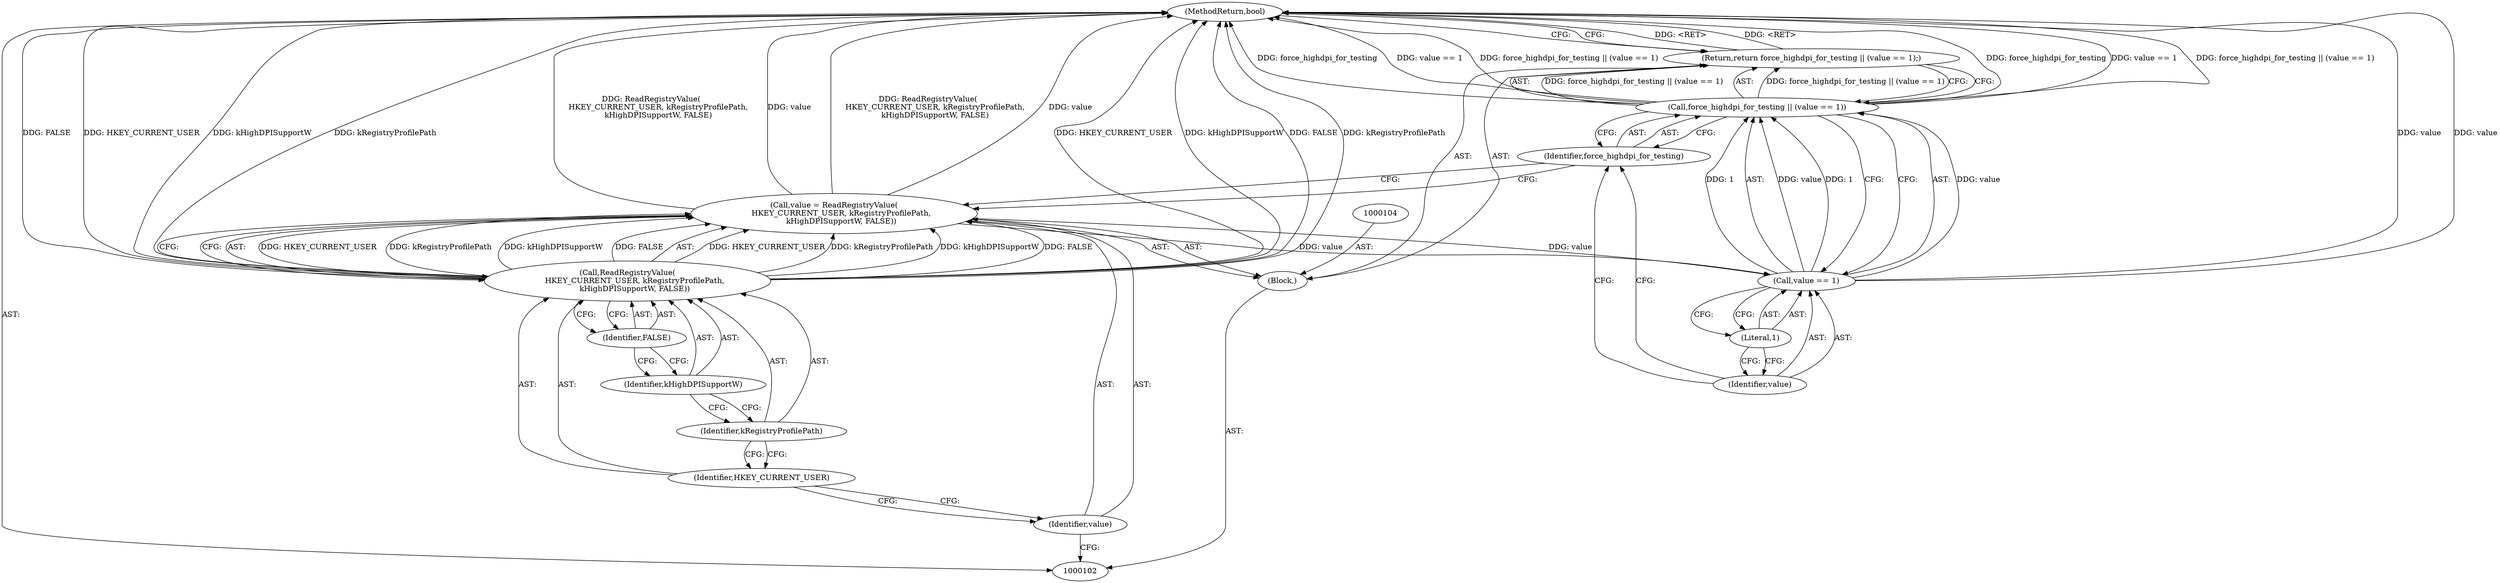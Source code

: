 digraph "0_Chrome_a0fe4d88137213aa24fbb16fd7eec34533345c9b_0" {
"1000118" [label="(MethodReturn,bool)"];
"1000103" [label="(Block,)"];
"1000105" [label="(Call,value = ReadRegistryValue(\n      HKEY_CURRENT_USER, kRegistryProfilePath,\n      kHighDPISupportW, FALSE))"];
"1000106" [label="(Identifier,value)"];
"1000107" [label="(Call,ReadRegistryValue(\n      HKEY_CURRENT_USER, kRegistryProfilePath,\n      kHighDPISupportW, FALSE))"];
"1000109" [label="(Identifier,kRegistryProfilePath)"];
"1000108" [label="(Identifier,HKEY_CURRENT_USER)"];
"1000111" [label="(Identifier,FALSE)"];
"1000110" [label="(Identifier,kHighDPISupportW)"];
"1000112" [label="(Return,return force_highdpi_for_testing || (value == 1);)"];
"1000115" [label="(Call,value == 1)"];
"1000116" [label="(Identifier,value)"];
"1000117" [label="(Literal,1)"];
"1000113" [label="(Call,force_highdpi_for_testing || (value == 1))"];
"1000114" [label="(Identifier,force_highdpi_for_testing)"];
"1000118" -> "1000102"  [label="AST: "];
"1000118" -> "1000112"  [label="CFG: "];
"1000107" -> "1000118"  [label="DDG: HKEY_CURRENT_USER"];
"1000107" -> "1000118"  [label="DDG: kHighDPISupportW"];
"1000107" -> "1000118"  [label="DDG: FALSE"];
"1000107" -> "1000118"  [label="DDG: kRegistryProfilePath"];
"1000105" -> "1000118"  [label="DDG: ReadRegistryValue(\n      HKEY_CURRENT_USER, kRegistryProfilePath,\n      kHighDPISupportW, FALSE)"];
"1000105" -> "1000118"  [label="DDG: value"];
"1000113" -> "1000118"  [label="DDG: force_highdpi_for_testing"];
"1000113" -> "1000118"  [label="DDG: value == 1"];
"1000113" -> "1000118"  [label="DDG: force_highdpi_for_testing || (value == 1)"];
"1000115" -> "1000118"  [label="DDG: value"];
"1000112" -> "1000118"  [label="DDG: <RET>"];
"1000103" -> "1000102"  [label="AST: "];
"1000104" -> "1000103"  [label="AST: "];
"1000105" -> "1000103"  [label="AST: "];
"1000112" -> "1000103"  [label="AST: "];
"1000105" -> "1000103"  [label="AST: "];
"1000105" -> "1000107"  [label="CFG: "];
"1000106" -> "1000105"  [label="AST: "];
"1000107" -> "1000105"  [label="AST: "];
"1000114" -> "1000105"  [label="CFG: "];
"1000105" -> "1000118"  [label="DDG: ReadRegistryValue(\n      HKEY_CURRENT_USER, kRegistryProfilePath,\n      kHighDPISupportW, FALSE)"];
"1000105" -> "1000118"  [label="DDG: value"];
"1000107" -> "1000105"  [label="DDG: HKEY_CURRENT_USER"];
"1000107" -> "1000105"  [label="DDG: kRegistryProfilePath"];
"1000107" -> "1000105"  [label="DDG: kHighDPISupportW"];
"1000107" -> "1000105"  [label="DDG: FALSE"];
"1000105" -> "1000115"  [label="DDG: value"];
"1000106" -> "1000105"  [label="AST: "];
"1000106" -> "1000102"  [label="CFG: "];
"1000108" -> "1000106"  [label="CFG: "];
"1000107" -> "1000105"  [label="AST: "];
"1000107" -> "1000111"  [label="CFG: "];
"1000108" -> "1000107"  [label="AST: "];
"1000109" -> "1000107"  [label="AST: "];
"1000110" -> "1000107"  [label="AST: "];
"1000111" -> "1000107"  [label="AST: "];
"1000105" -> "1000107"  [label="CFG: "];
"1000107" -> "1000118"  [label="DDG: HKEY_CURRENT_USER"];
"1000107" -> "1000118"  [label="DDG: kHighDPISupportW"];
"1000107" -> "1000118"  [label="DDG: FALSE"];
"1000107" -> "1000118"  [label="DDG: kRegistryProfilePath"];
"1000107" -> "1000105"  [label="DDG: HKEY_CURRENT_USER"];
"1000107" -> "1000105"  [label="DDG: kRegistryProfilePath"];
"1000107" -> "1000105"  [label="DDG: kHighDPISupportW"];
"1000107" -> "1000105"  [label="DDG: FALSE"];
"1000109" -> "1000107"  [label="AST: "];
"1000109" -> "1000108"  [label="CFG: "];
"1000110" -> "1000109"  [label="CFG: "];
"1000108" -> "1000107"  [label="AST: "];
"1000108" -> "1000106"  [label="CFG: "];
"1000109" -> "1000108"  [label="CFG: "];
"1000111" -> "1000107"  [label="AST: "];
"1000111" -> "1000110"  [label="CFG: "];
"1000107" -> "1000111"  [label="CFG: "];
"1000110" -> "1000107"  [label="AST: "];
"1000110" -> "1000109"  [label="CFG: "];
"1000111" -> "1000110"  [label="CFG: "];
"1000112" -> "1000103"  [label="AST: "];
"1000112" -> "1000113"  [label="CFG: "];
"1000113" -> "1000112"  [label="AST: "];
"1000118" -> "1000112"  [label="CFG: "];
"1000112" -> "1000118"  [label="DDG: <RET>"];
"1000113" -> "1000112"  [label="DDG: force_highdpi_for_testing || (value == 1)"];
"1000115" -> "1000113"  [label="AST: "];
"1000115" -> "1000117"  [label="CFG: "];
"1000116" -> "1000115"  [label="AST: "];
"1000117" -> "1000115"  [label="AST: "];
"1000113" -> "1000115"  [label="CFG: "];
"1000115" -> "1000118"  [label="DDG: value"];
"1000115" -> "1000113"  [label="DDG: value"];
"1000115" -> "1000113"  [label="DDG: 1"];
"1000105" -> "1000115"  [label="DDG: value"];
"1000116" -> "1000115"  [label="AST: "];
"1000116" -> "1000114"  [label="CFG: "];
"1000117" -> "1000116"  [label="CFG: "];
"1000117" -> "1000115"  [label="AST: "];
"1000117" -> "1000116"  [label="CFG: "];
"1000115" -> "1000117"  [label="CFG: "];
"1000113" -> "1000112"  [label="AST: "];
"1000113" -> "1000114"  [label="CFG: "];
"1000113" -> "1000115"  [label="CFG: "];
"1000114" -> "1000113"  [label="AST: "];
"1000115" -> "1000113"  [label="AST: "];
"1000112" -> "1000113"  [label="CFG: "];
"1000113" -> "1000118"  [label="DDG: force_highdpi_for_testing"];
"1000113" -> "1000118"  [label="DDG: value == 1"];
"1000113" -> "1000118"  [label="DDG: force_highdpi_for_testing || (value == 1)"];
"1000113" -> "1000112"  [label="DDG: force_highdpi_for_testing || (value == 1)"];
"1000115" -> "1000113"  [label="DDG: value"];
"1000115" -> "1000113"  [label="DDG: 1"];
"1000114" -> "1000113"  [label="AST: "];
"1000114" -> "1000105"  [label="CFG: "];
"1000116" -> "1000114"  [label="CFG: "];
"1000113" -> "1000114"  [label="CFG: "];
}
